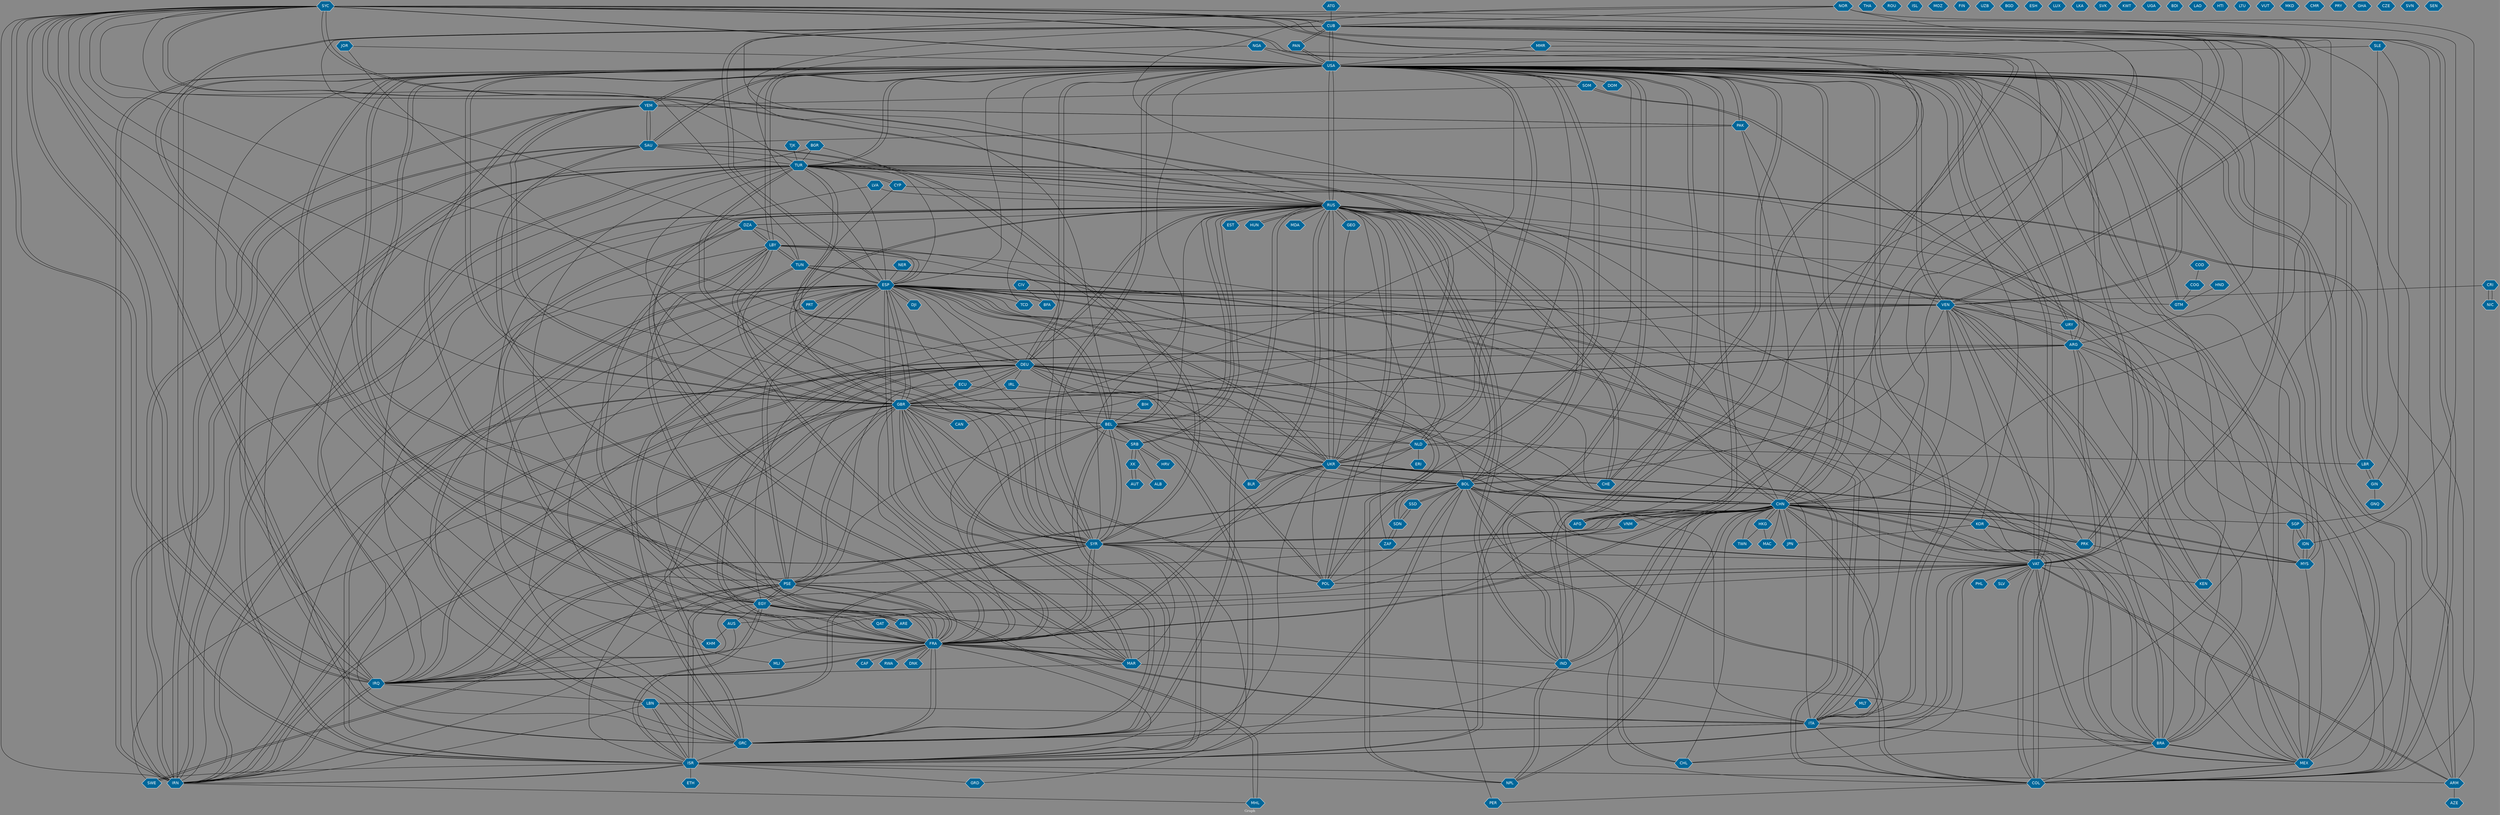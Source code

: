 // Countries together in item graph
graph {
	graph [bgcolor="#888888" fontcolor=white fontsize=12 label="Graph" outputorder=edgesfirst overlap=prism]
	node [color=white fillcolor="#006699" fontcolor=white fontname=Helvetica shape=hexagon style=filled]
	edge [arrowhead=open color=black fontcolor=white fontname=Courier fontsize=12]
		SYC [label=SYC]
		CUB [label=CUB]
		VEN [label=VEN]
		TUN [label=TUN]
		USA [label=USA]
		EGY [label=EGY]
		GBR [label=GBR]
		BEL [label=BEL]
		NOR [label=NOR]
		CHN [label=CHN]
		RUS [label=RUS]
		PSE [label=PSE]
		ISR [label=ISR]
		ESP [label=ESP]
		COL [label=COL]
		ITA [label=ITA]
		MEX [label=MEX]
		FRA [label=FRA]
		IRN [label=IRN]
		IRL [label=IRL]
		GRC [label=GRC]
		UKR [label=UKR]
		AUS [label=AUS]
		KEN [label=KEN]
		IRQ [label=IRQ]
		SYR [label=SYR]
		LBY [label=LBY]
		CHL [label=CHL]
		PRK [label=PRK]
		MAR [label=MAR]
		LBN [label=LBN]
		PRT [label=PRT]
		JOR [label=JOR]
		PAK [label=PAK]
		YEM [label=YEM]
		BRA [label=BRA]
		DNK [label=DNK]
		VAT [label=VAT]
		DEU [label=DEU]
		POL [label=POL]
		NPL [label=NPL]
		BLR [label=BLR]
		EST [label=EST]
		ECU [label=ECU]
		MYS [label=MYS]
		HUN [label=HUN]
		NLD [label=NLD]
		IDN [label=IDN]
		CHE [label=CHE]
		ZAF [label=ZAF]
		NGA [label=NGA]
		TUR [label=TUR]
		ARG [label=ARG]
		BOL [label=BOL]
		TCD [label=TCD]
		PAN [label=PAN]
		IND [label=IND]
		SRB [label=SRB]
		NIC [label=NIC]
		SAU [label=SAU]
		THA [label=THA]
		COG [label=COG]
		GEO [label=GEO]
		PER [label=PER]
		GTM [label=GTM]
		AFG [label=AFG]
		ARM [label=ARM]
		HKG [label=HKG]
		SDN [label=SDN]
		DZA [label=DZA]
		ROU [label=ROU]
		QAT [label=QAT]
		ISL [label=ISL]
		BFA [label=BFA]
		KOR [label=KOR]
		KHM [label=KHM]
		MMR [label=MMR]
		MOZ [label=MOZ]
		LBR [label=LBR]
		JPN [label=JPN]
		SWE [label=SWE]
		URY [label=URY]
		CRI [label=CRI]
		TWN [label=TWN]
		MLI [label=MLI]
		FIN [label=FIN]
		UZB [label=UZB]
		CAF [label=CAF]
		BGR [label=BGR]
		BGD [label=BGD]
		SLV [label=SLV]
		ESH [label=ESH]
		LVA [label=LVA]
		LUX [label=LUX]
		RWA [label=RWA]
		LKA [label=LKA]
		SGP [label=SGP]
		SVK [label=SVK]
		ETH [label=ETH]
		HND [label=HND]
		CYP [label=CYP]
		KWT [label=KWT]
		CAN [label=CAN]
		UGA [label=UGA]
		HRV [label=HRV]
		BDI [label=BDI]
		LAO [label=LAO]
		SSD [label=SSD]
		ATG [label=ATG]
		SOM [label=SOM]
		BIH [label=BIH]
		PHL [label=PHL]
		HTI [label=HTI]
		MHL [label=MHL]
		XK [label=XK]
		GIN [label=GIN]
		SLE [label=SLE]
		ALB [label=ALB]
		LTU [label=LTU]
		NER [label=NER]
		VNM [label=VNM]
		MLT [label=MLT]
		VUT [label=VUT]
		COD [label=COD]
		MAC [label=MAC]
		AUT [label=AUT]
		ARE [label=ARE]
		MKD [label=MKD]
		GRD [label=GRD]
		MDA [label=MDA]
		ERI [label=ERI]
		DJI [label=DJI]
		CMR [label=CMR]
		PRY [label=PRY]
		GHA [label=GHA]
		GNQ [label=GNQ]
		CZE [label=CZE]
		CIV [label=CIV]
		SVN [label=SVN]
		DOM [label=DOM]
		SEN [label=SEN]
		TJK [label=TJK]
		AZE [label=AZE]
			ISR -- SYC [weight=1]
			IDN -- MYS [weight=1]
			COL -- VAT [weight=2]
			USA -- VAT [weight=2]
			CHN -- NPL [weight=3]
			DEU -- POL [weight=1]
			ARG -- USA [weight=1]
			BRA -- ESP [weight=2]
			VNM -- IRQ [weight=1]
			IRQ -- DEU [weight=1]
			CAN -- GBR [weight=1]
			ESP -- COL [weight=3]
			USA -- PSE [weight=5]
			ESP -- DJI [weight=1]
			VEN -- ITA [weight=1]
			SYC -- RUS [weight=3]
			ISR -- BOL [weight=1]
			COL -- CHN [weight=2]
			MAR -- ESP [weight=1]
			VAT -- POL [weight=1]
			IRN -- GBR [weight=1]
			CHE -- USA [weight=2]
			PRK -- ESP [weight=1]
			PRT -- GRC [weight=1]
			ITA -- BEL [weight=2]
			VNM -- CHN [weight=2]
			LBY -- USA [weight=5]
			ARG -- DEU [weight=1]
			FRA -- YEM [weight=3]
			RUS -- GEO [weight=1]
			USA -- YEM [weight=7]
			CUB -- BOL [weight=1]
			DZA -- CUB [weight=1]
			POL -- RUS [weight=1]
			DJI -- ESP [weight=1]
			TJK -- TUR [weight=1]
			ITA -- BRA [weight=1]
			BRA -- TUR [weight=1]
			USA -- UKR [weight=19]
			YEM -- FRA [weight=2]
			DEU -- IRL [weight=2]
			KOR -- PRK [weight=3]
			NGA -- USA [weight=2]
			SYC -- CUB [weight=1]
			EGY -- PSE [weight=7]
			IRN -- ARG [weight=1]
			ARG -- IRN [weight=1]
			ESP -- UKR [weight=2]
			CHN -- IND [weight=7]
			VAT -- MEX [weight=2]
			TUR -- GRC [weight=1]
			TUN -- LBY [weight=1]
			KOR -- VAT [weight=1]
			USA -- SYR [weight=23]
			NLD -- UKR [weight=2]
			GBR -- USA [weight=8]
			RWA -- FRA [weight=2]
			IRL -- BOL [weight=1]
			PSE -- EGY [weight=5]
			CHN -- JPN [weight=2]
			USA -- TUR [weight=7]
			RUS -- BEL [weight=9]
			LBN -- SYR [weight=8]
			DEU -- BRA [weight=1]
			RUS -- SRB [weight=1]
			TUN -- ESP [weight=8]
			TUR -- GBR [weight=1]
			ESP -- SYR [weight=3]
			CUB -- BEL [weight=1]
			RUS -- NLD [weight=1]
			CHN -- FRA [weight=1]
			GRC -- UKR [weight=1]
			UKR -- USA [weight=16]
			POL -- DEU [weight=1]
			GIN -- LBR [weight=1]
			TUN -- ITA [weight=1]
			PSE -- USA [weight=5]
			ARE -- LBY [weight=1]
			SAU -- IRN [weight=3]
			FRA -- DEU [weight=11]
			TUR -- ARM [weight=1]
			YEM -- SAU [weight=13]
			IRN -- RUS [weight=4]
			USA -- MYS [weight=1]
			USA -- ISR [weight=13]
			MHL -- PSE [weight=1]
			MEX -- BRA [weight=1]
			BOL -- CHN [weight=3]
			SYR -- VAT [weight=1]
			GBR -- SWE [weight=1]
			ECU -- GBR [weight=1]
			CHN -- ITA [weight=1]
			FRA -- SYR [weight=4]
			MEX -- USA [weight=11]
			IRQ -- SYC [weight=1]
			IRN -- DEU [weight=1]
			MAR -- GBR [weight=1]
			SOM -- USA [weight=1]
			USA -- GRC [weight=2]
			USA -- FRA [weight=6]
			FRA -- RUS [weight=4]
			USA -- ESP [weight=1]
			IND -- SYC [weight=3]
			POL -- GBR [weight=2]
			RUS -- ARG [weight=1]
			VEN -- BRA [weight=1]
			VEN -- URY [weight=1]
			KEN -- SOM [weight=1]
			VEN -- ESP [weight=5]
			MEX -- VAT [weight=2]
			PSE -- BOL [weight=3]
			RUS -- SYC [weight=1]
			UKR -- ESP [weight=1]
			PSE -- ESP [weight=1]
			GRC -- ESP [weight=4]
			LBY -- ITA [weight=2]
			NPL -- IND [weight=2]
			SYR -- USA [weight=24]
			SYR -- IRQ [weight=11]
			MYS -- IDN [weight=4]
			CUB -- FRA [weight=3]
			BEL -- SRB [weight=1]
			DEU -- ECU [weight=1]
			ISR -- SYR [weight=4]
			RUS -- FRA [weight=6]
			NLD -- LBR [weight=1]
			IRQ -- USA [weight=33]
			SYR -- ISR [weight=7]
			USA -- POL [weight=2]
			HKG -- MAC [weight=1]
			FRA -- IRQ [weight=5]
			BRA -- COL [weight=1]
			ARG -- GBR [weight=1]
			USA -- IND [weight=2]
			SOM -- KEN [weight=2]
			XK -- ALB [weight=1]
			CIV -- BFA [weight=1]
			NPL -- CHN [weight=1]
			UKR -- BEL [weight=5]
			PSE -- BEL [weight=1]
			BEL -- GRC [weight=12]
			SSD -- BOL [weight=1]
			RUS -- BLR [weight=1]
			USA -- DOM [weight=1]
			BOL -- PSE [weight=4]
			USA -- COL [weight=1]
			TUR -- CYP [weight=1]
			COL -- USA [weight=1]
			POL -- UKR [weight=1]
			CHN -- MYS [weight=1]
			GRC -- SYC [weight=3]
			PRT -- ESP [weight=3]
			MEX -- CUB [weight=1]
			BEL -- NLD [weight=1]
			EGY -- TUR [weight=1]
			SYC -- IDN [weight=1]
			IND -- NPL [weight=2]
			SLE -- LBR [weight=2]
			COL -- MEX [weight=1]
			TUR -- SYR [weight=17]
			RUS -- MEX [weight=1]
			EGY -- FRA [weight=1]
			CUB -- PAN [weight=1]
			MEX -- VEN [weight=1]
			ESP -- PRT [weight=2]
			CAN -- USA [weight=1]
			GBR -- YEM [weight=2]
			SYC -- COL [weight=1]
			TUR -- ISR [weight=2]
			URY -- USA [weight=2]
			ISR -- FRA [weight=4]
			TUR -- DEU [weight=1]
			SLE -- USA [weight=1]
			COL -- ARG [weight=1]
			FRA -- MAR [weight=3]
			FRA -- IND [weight=1]
			TUN -- MAR [weight=1]
			SWE -- PSE [weight=2]
			MEX -- ESP [weight=3]
			ISR -- IRN [weight=12]
			SYR -- LBN [weight=4]
			HRV -- SRB [weight=1]
			SYC -- USA [weight=1]
			ESP -- BRA [weight=1]
			RUS -- IRN [weight=3]
			PRK -- MEX [weight=1]
			RUS -- BRA [weight=1]
			PAK -- CHN [weight=1]
			CHN -- BRA [weight=1]
			MAR -- DZA [weight=1]
			TUR -- USA [weight=4]
			FRA -- MLI [weight=1]
			ISR -- LBN [weight=8]
			IRN -- SYC [weight=1]
			VAT -- CHL [weight=1]
			SYR -- BEL [weight=1]
			NOR -- CUB [weight=1]
			BEL -- USA [weight=1]
			ITA -- MAR [weight=2]
			COL -- CUB [weight=5]
			EGY -- QAT [weight=1]
			ESP -- TUR [weight=2]
			VAT -- PSE [weight=4]
			CYP -- SYR [weight=1]
			HKG -- TWN [weight=1]
			EGY -- ISR [weight=3]
			DEU -- CHN [weight=1]
			RUS -- IND [weight=1]
			ISR -- TUR [weight=2]
			EGY -- DEU [weight=1]
			GBR -- LBY [weight=1]
			TUR -- RUS [weight=1]
			USA -- IRQ [weight=35]
			BLR -- UKR [weight=5]
			FRA -- SAU [weight=2]
			RUS -- USA [weight=38]
			SYC -- UKR [weight=3]
			CHN -- VEN [weight=1]
			FRA -- SYC [weight=3]
			IRQ -- SAU [weight=3]
			IRQ -- SYR [weight=7]
			PSE -- ISR [weight=124]
			ISR -- USA [weight=8]
			DEU -- GRC [weight=15]
			GBR -- RUS [weight=4]
			EGY -- IRQ [weight=1]
			ARM -- VAT [weight=2]
			MYS -- UKR [weight=2]
			JOR -- USA [weight=1]
			BEL -- GBR [weight=4]
			POL -- USA [weight=2]
			USA -- KOR [weight=2]
			COL -- ITA [weight=1]
			GBR -- SYR [weight=2]
			USA -- VEN [weight=12]
			CUB -- ITA [weight=1]
			PSE -- FRA [weight=1]
			ISR -- PSE [weight=140]
			SAU -- IRQ [weight=1]
			NER -- ESP [weight=1]
			ESP -- CUB [weight=3]
			ESP -- FRA [weight=3]
			VEN -- BOL [weight=1]
			NLD -- RUS [weight=1]
			TUR -- IRN [weight=1]
			SRB -- RUS [weight=2]
			SYR -- SYC [weight=1]
			NGA -- ESP [weight=1]
			SRB -- ALB [weight=2]
			BOL -- ISR [weight=1]
			DEU -- IRQ [weight=2]
			ESP -- TUN [weight=4]
			TCD -- USA [weight=2]
			VAT -- VEN [weight=1]
			NLD -- GBR [weight=2]
			NIC -- CRI [weight=2]
			USA -- MEX [weight=4]
			PSE -- IRN [weight=1]
			USA -- PAN [weight=3]
			PRK -- KOR [weight=2]
			VAT -- SLV [weight=1]
			IRN -- TUR [weight=2]
			VAT -- PHL [weight=1]
			CHN -- SGP [weight=1]
			IRN -- SAU [weight=3]
			BOL -- COL [weight=2]
			GRC -- GBR [weight=2]
			CHL -- BOL [weight=5]
			BOL -- RUS [weight=5]
			LBY -- EGY [weight=6]
			CUB -- SYC [weight=1]
			COL -- BOL [weight=3]
			CUB -- ARG [weight=1]
			USA -- BOL [weight=2]
			MAR -- IRQ [weight=1]
			USA -- ARG [weight=1]
			USA -- DEU [weight=18]
			VEN -- CUB [weight=4]
			ESP -- GTM [weight=3]
			UKR -- DEU [weight=17]
			USA -- KEN [weight=1]
			ITA -- GRC [weight=3]
			GBR -- IRN [weight=1]
			FRA -- RWA [weight=1]
			BGR -- GRC [weight=1]
			ESP -- LBY [weight=2]
			IRQ -- TUR [weight=2]
			ARG -- BRA [weight=1]
			ESP -- KHM [weight=1]
			CUB -- COL [weight=1]
			BEL -- SYR [weight=1]
			ATG -- CUB [weight=1]
			BRA -- EGY [weight=1]
			PAN -- USA [weight=1]
			SAU -- FRA [weight=2]
			SYC -- DEU [weight=1]
			CHE -- UKR [weight=2]
			USA -- CUB [weight=35]
			BEL -- RUS [weight=9]
			SYC -- ISR [weight=1]
			GBR -- ECU [weight=1]
			XK -- SRB [weight=1]
			ISR -- BEL [weight=2]
			GRC -- DEU [weight=16]
			USA -- CHN [weight=23]
			SRB -- XK [weight=2]
			ARM -- ESP [weight=1]
			SYC -- ITA [weight=2]
			SYC -- GBR [weight=1]
			COD -- COG [weight=1]
			SYC -- AFG [weight=1]
			FRA -- UKR [weight=5]
			ESP -- LBN [weight=1]
			ITA -- CHN [weight=1]
			CRI -- NIC [weight=1]
			USA -- IDN [weight=1]
			CHN -- HKG [weight=6]
			ISR -- ETH [weight=4]
			VEN -- VAT [weight=3]
			IRQ -- GBR [weight=9]
			SYR -- TUR [weight=9]
			VEN -- USA [weight=7]
			CHN -- MAC [weight=1]
			CHE -- RUS [weight=1]
			COL -- ESP [weight=2]
			VEN -- EGY [weight=1]
			LBY -- SYR [weight=1]
			SAU -- YEM [weight=10]
			VAT -- USA [weight=6]
			MAR -- TUN [weight=1]
			AUT -- XK [weight=1]
			LBY -- DZA [weight=2]
			ARM -- TUR [weight=3]
			VAT -- ARM [weight=1]
			BOL -- TUR [weight=1]
			USA -- SOM [weight=3]
			DEU -- GBR [weight=4]
			BRA -- USA [weight=2]
			ARG -- VAT [weight=4]
			AUS -- IRQ [weight=2]
			VNM -- SYR [weight=1]
			MLI -- ESP [weight=1]
			VAT -- ARG [weight=4]
			CHN -- DEU [weight=2]
			RUS -- DEU [weight=14]
			SAU -- TUR [weight=2]
			LBR -- USA [weight=2]
			GRC -- BEL [weight=9]
			FRA -- VEN [weight=1]
			JOR -- SYR [weight=2]
			NOR -- CHN [weight=2]
			PAK -- IND [weight=3]
			MLT -- ITA [weight=1]
			PRK -- USA [weight=10]
			SAU -- SYR [weight=1]
			PAK -- YEM [weight=1]
			GBR -- BEL [weight=2]
			COL -- PER [weight=1]
			ZAF -- RUS [weight=1]
			BGR -- BEL [weight=1]
			CYP -- RUS [weight=1]
			ITA -- FRA [weight=10]
			USA -- AFG [weight=12]
			ISR -- GRD [weight=1]
			LBN -- ESP [weight=2]
			GTM -- USA [weight=1]
			NPL -- ESP [weight=6]
			VEN -- IRN [weight=2]
			SLV -- VAT [weight=1]
			LVA -- RUS [weight=1]
			ISR -- ARM [weight=1]
			GBR -- CAN [weight=1]
			IND -- USA [weight=3]
			CHN -- TWN [weight=1]
			ISR -- VAT [weight=2]
			YEM -- IRN [weight=3]
			USA -- GTM [weight=1]
			UKR -- BOL [weight=3]
			DZA -- FRA [weight=3]
			EGY -- USA [weight=3]
			VEN -- MEX [weight=1]
			CHL -- CHN [weight=1]
			IND -- CHN [weight=7]
			RUS -- POL [weight=6]
			SYC -- TUR [weight=1]
			KOR -- CHN [weight=2]
			FRA -- GRC [weight=4]
			SYC -- IND [weight=3]
			ESP -- ECU [weight=1]
			IRN -- YEM [weight=1]
			URY -- ARG [weight=1]
			ISR -- SWE [weight=1]
			BGR -- TUR [weight=1]
			FRA -- USA [weight=8]
			SDN -- BOL [weight=1]
			CRI -- VEN [weight=1]
			LBY -- ARE [weight=1]
			FRA -- GBR [weight=3]
			SRB -- ESP [weight=1]
			KOR -- JPN [weight=1]
			IRN -- IRQ [weight=11]
			GRC -- ITA [weight=2]
			SYC -- IRQ [weight=1]
			FRA -- DNK [weight=1]
			ESP -- VEN [weight=4]
			UKR -- CHE [weight=3]
			NGA -- CHN [weight=1]
			SRB -- HRV [weight=4]
			BOL -- LBY [weight=1]
			EGY -- ARE [weight=1]
			BOL -- UKR [weight=7]
			VAT -- ITA [weight=2]
			LBY -- IRN [weight=1]
			SYR -- FRA [weight=2]
			RUS -- UKR [weight=136]
			ITA -- USA [weight=1]
			TUR -- BOL [weight=1]
			IRN -- USA [weight=25]
			FRA -- PSE [weight=3]
			GBR -- POL [weight=2]
			SAU -- ESP [weight=1]
			DZA -- TUN [weight=2]
			LBR -- GIN [weight=1]
			IRQ -- FRA [weight=5]
			FRA -- CUB [weight=4]
			USA -- BRA [weight=6]
			CHN -- KOR [weight=2]
			BEL -- UKR [weight=2]
			USA -- PAK [weight=1]
			GEO -- RUS [weight=1]
			ISR -- ESP [weight=2]
			DEU -- UKR [weight=14]
			UKR -- RUS [weight=145]
			VAT -- COL [weight=1]
			BOL -- VAT [weight=4]
			USA -- EGY [weight=2]
			MEX -- CHN [weight=2]
			GIN -- GNQ [weight=1]
			MEX -- COL [weight=1]
			VEN -- COL [weight=2]
			PAN -- CUB [weight=2]
			BIH -- BEL [weight=1]
			RUS -- CHE [weight=2]
			ESP -- DEU [weight=2]
			SGP -- IDN [weight=1]
			HUN -- RUS [weight=1]
			USA -- SAU [weight=5]
			LBY -- ESP [weight=2]
			MYS -- MEX [weight=1]
			DEU -- TUR [weight=3]
			VEN -- SYC [weight=1]
			FRA -- CAF [weight=1]
			COG -- GTM [weight=1]
			ARG -- MEX [weight=1]
			IRQ -- CHN [weight=2]
			FRA -- ITA [weight=5]
			DNK -- FRA [weight=1]
			SYR -- CHN [weight=1]
			BRA -- VEN [weight=2]
			UKR -- SYC [weight=1]
			CHN -- SYR [weight=1]
			BRA -- CHN [weight=3]
			ISR -- EGY [weight=7]
			AUS -- CHN [weight=1]
			USA -- SYC [weight=1]
			SYR -- GBR [weight=1]
			SSD -- SDN [weight=6]
			BEL -- FRA [weight=5]
			RUS -- CHN [weight=8]
			MMR -- CHN [weight=1]
			SYC -- TUN [weight=1]
			FRA -- BEL [weight=9]
			UKR -- FRA [weight=8]
			ESP -- PSE [weight=2]
			SGP -- CUB [weight=1]
			GRC -- FRA [weight=6]
			TUR -- CHN [weight=1]
			BOL -- SSD [weight=1]
			PRK -- CHN [weight=1]
			CHN -- BOL [weight=1]
			ESP -- BFA [weight=1]
			LBY -- TUN [weight=3]
			CYP -- TUR [weight=3]
			MYS -- USA [weight=3]
			NOR -- COL [weight=1]
			IRQ -- LBN [weight=1]
			UKR -- NLD [weight=1]
			AFG -- USA [weight=7]
			ARG -- RUS [weight=1]
			GBR -- ARG [weight=1]
			TUR -- VAT [weight=1]
			USA -- LBY [weight=8]
			EGY -- AUS [weight=2]
			PSE -- VAT [weight=6]
			HND -- GTM [weight=2]
			LBY -- GBR [weight=1]
			IRN -- ISR [weight=5]
			MYS -- CHN [weight=2]
			GBR -- PSE [weight=4]
			SDN -- SSD [weight=2]
			JPN -- CHN [weight=1]
			GBR -- MAR [weight=1]
			NOR -- NLD [weight=1]
			PSE -- GBR [weight=2]
			ESP -- BEL [weight=1]
			ARE -- EGY [weight=2]
			RUS -- DZA [weight=1]
			YEM -- PAK [weight=2]
			AFG -- SYC [weight=2]
			GBR -- GRC [weight=1]
			CHN -- GRC [weight=1]
			AUS -- KHM [weight=1]
			POL -- VAT [weight=1]
			UKR -- MYS [weight=3]
			PSE -- SWE [weight=4]
			BOL -- SDN [weight=1]
			BEL -- ISR [weight=1]
			DEU -- RUS [weight=14]
			DEU -- BLR [weight=1]
			IRQ -- IRN [weight=6]
			BRA -- MEX [weight=2]
			CHN -- USA [weight=21]
			USA -- LBR [weight=1]
			CHN -- GBR [weight=2]
			NOR -- RUS [weight=1]
			USA -- CHE [weight=2]
			RUS -- SYR [weight=3]
			BLR -- RUS [weight=4]
			DEU -- ITA [weight=7]
			VEN -- TUR [weight=1]
			GBR -- ISR [weight=1]
			VAT -- ECU [weight=1]
			GBR -- DEU [weight=4]
			ESP -- CHN [weight=1]
			RUS -- MDA [weight=1]
			USA -- IRN [weight=30]
			SLE -- GIN [weight=1]
			CUB -- VAT [weight=5]
			GRC -- ISR [weight=1]
			USA -- RUS [weight=42]
			FRA -- QAT [weight=1]
			HKG -- CHN [weight=11]
			BOL -- POL [weight=2]
			MAR -- SYR [weight=1]
			RUS -- HUN [weight=1]
			CHN -- AFG [weight=1]
			IDN -- SGP [weight=1]
			VAT -- ISR [weight=1]
			SYR -- SAU [weight=1]
			USA -- NLD [weight=1]
			SYR -- NLD [weight=1]
			GBR -- IRQ [weight=3]
			CHN -- CUB [weight=1]
			SYR -- GRD [weight=1]
			GRC -- RUS [weight=6]
			DEU -- FRA [weight=20]
			PAK -- SAU [weight=3]
			VAT -- BOL [weight=3]
			PAK -- USA [weight=2]
			CUB -- USA [weight=40]
			BRA -- CHL [weight=1]
			VAT -- KEN [weight=1]
			IRN -- MHL [weight=1]
			ESP -- TCD [weight=1]
			LVA -- GRC [weight=1]
			VAT -- IRQ [weight=1]
			ZAF -- SDN [weight=2]
			FRA -- DZA [weight=3]
			SYR -- UKR [weight=2]
			DZA -- LBY [weight=1]
			DEU -- IRN [weight=1]
			QAT -- FRA [weight=1]
			IRL -- GBR [weight=1]
			CHN -- UKR [weight=1]
			NLD -- ERI [weight=1]
			MMR -- USA [weight=1]
			CHN -- VNM [weight=2]
			RUS -- BOL [weight=3]
			GEO -- UKR [weight=1]
			BOL -- PER [weight=3]
			ESP -- GBR [weight=4]
			ISR -- NPL [weight=1]
			VAT -- CUB [weight=5]
			EGY -- LBY [weight=5]
			SDN -- ZAF [weight=2]
			ARM -- AZE [weight=1]
			RUS -- EST [weight=1]
			CUB -- VEN [weight=5]
			USA -- PRK [weight=6]
			XK -- AUT [weight=1]
			ITA -- TUN [weight=1]
			ESP -- GRC [weight=7]
			PSE -- MHL [weight=1]
			ECU -- PSE [weight=1]
			UKR -- BLR [weight=7]
			AFG -- CHN [weight=1]
			SYC -- GRC [weight=2]
			RUS -- IRQ [weight=1]
			ESP -- ISR [weight=7]
			LBN -- ISR [weight=6]
			IND -- RUS [weight=1]
			SOM -- YEM [weight=1]
			CHN -- COL [weight=1]
			YEM -- GBR [weight=1]
			MYS -- SGP [weight=1]
			GBR -- UKR [weight=2]
			YEM -- USA [weight=4]
			USA -- ARM [weight=1]
			CHN -- RUS [weight=7]
			SYC -- VEN [weight=1]
			LBN -- ITA [weight=1]
			DEU -- USA [weight=13]
			RUS -- GBR [weight=3]
			GBR -- ESP [weight=3]
			FRA -- CHN [weight=1]
			USA -- ITA [weight=1]
			ESP -- IRQ [weight=1]
			ESP -- MAR [weight=1]
			MAR -- FRA [weight=1]
			BOL -- CHL [weight=5]
			BEL -- ESP [weight=1]
			USA -- URY [weight=4]
			ESP -- NPL [weight=9]
			USA -- GBR [weight=5]
			BOL -- BEL [weight=1]
			FRA -- EGY [weight=1]
			RUS -- GRC [weight=6]
			CUB -- ESP [weight=2]
			IRN -- LBN [weight=1]
			SAU -- USA [weight=5]
}